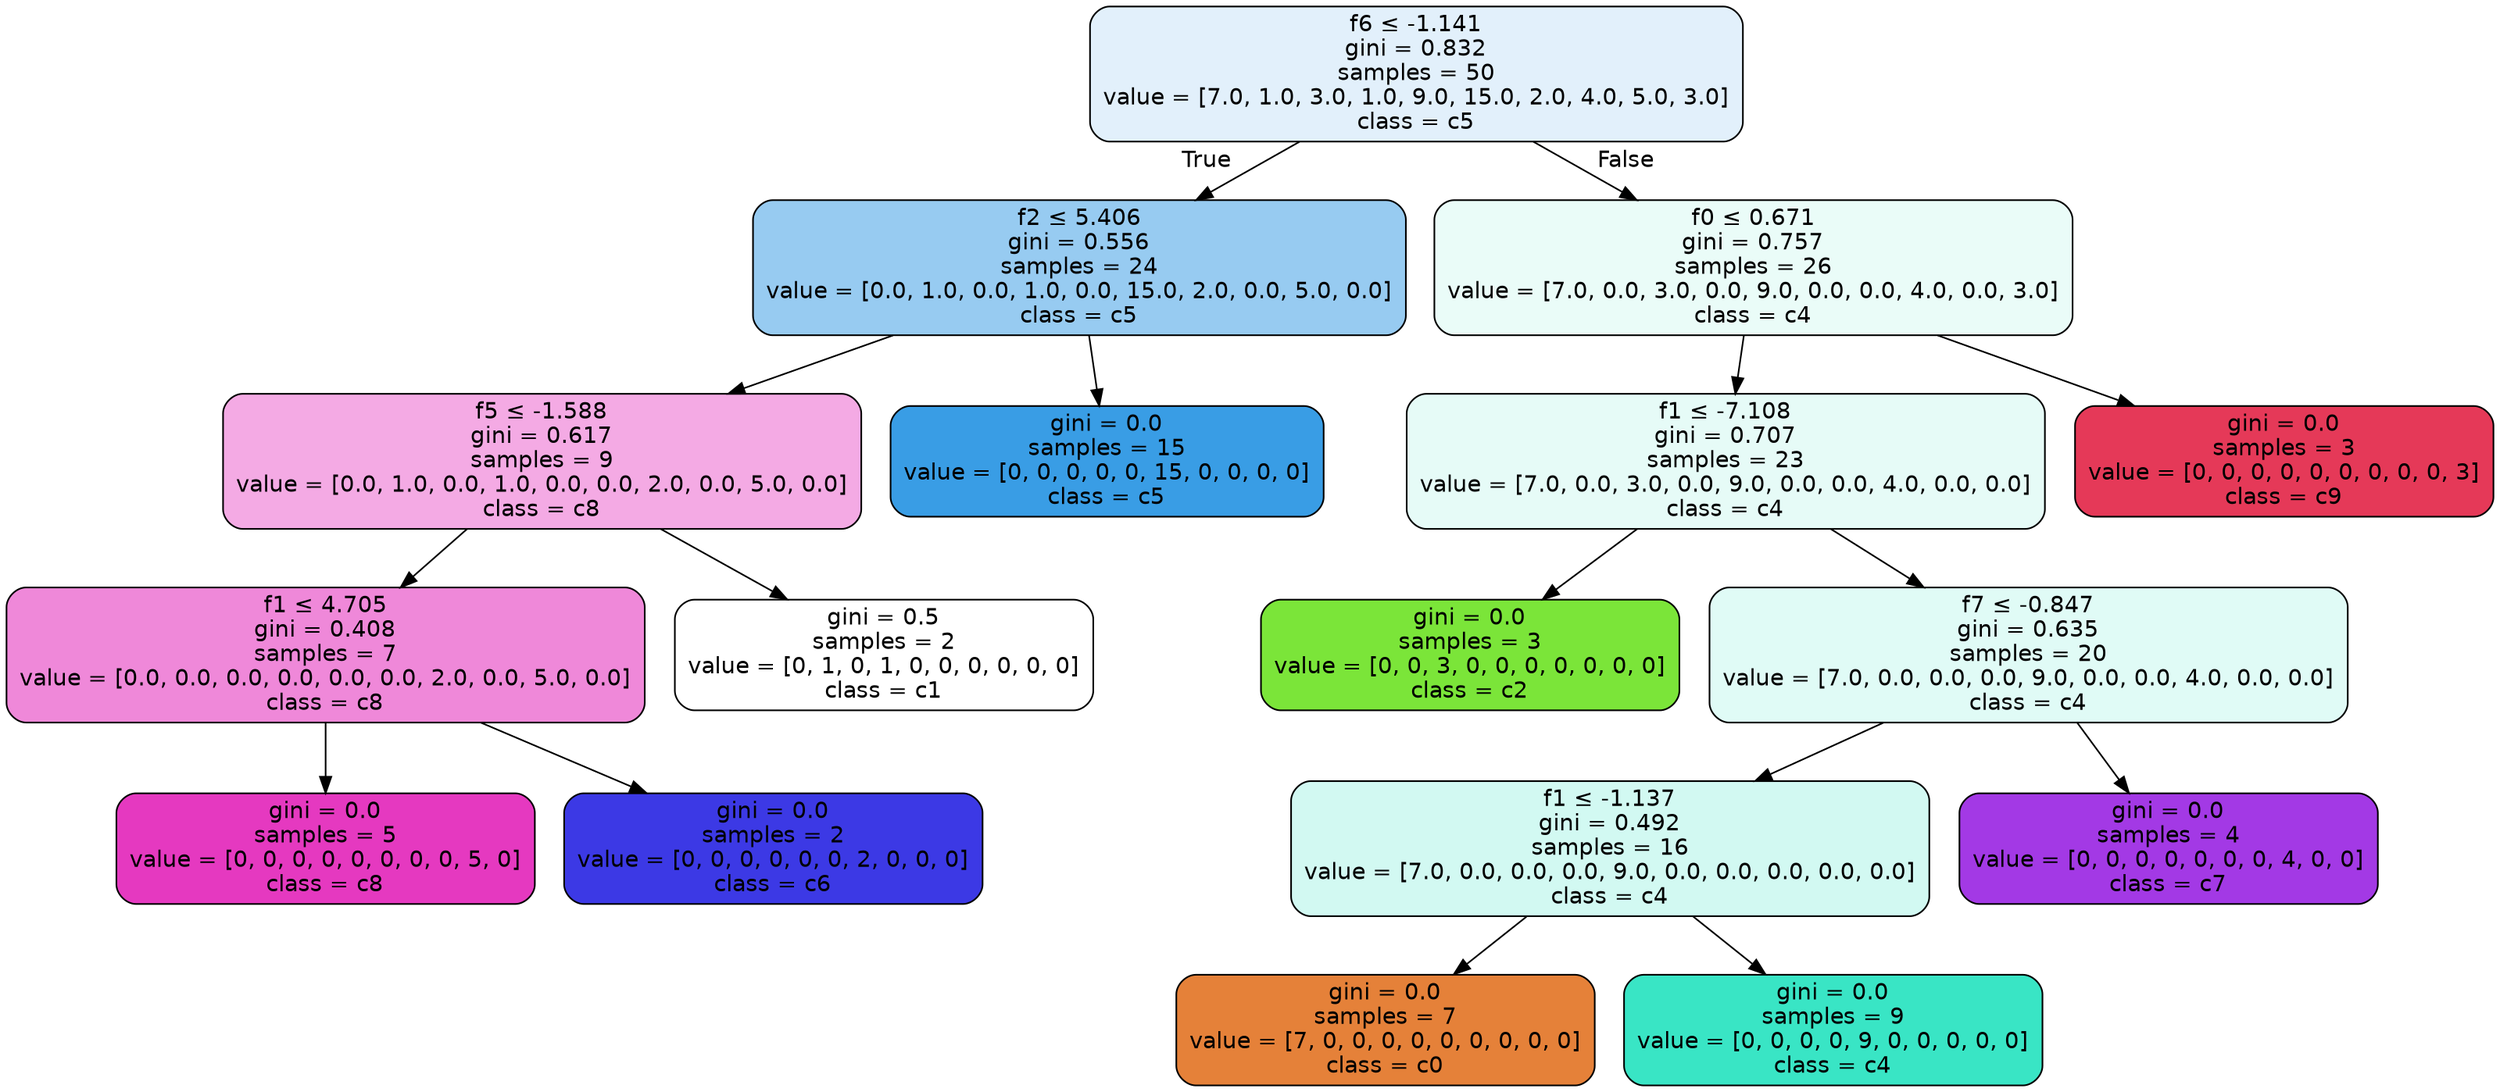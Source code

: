 digraph Tree {
node [shape=box, style="filled, rounded", color="black", fontname=helvetica] ;
edge [fontname=helvetica] ;
0 [label=<f6 &le; -1.141<br/>gini = 0.832<br/>samples = 50<br/>value = [7.0, 1.0, 3.0, 1.0, 9.0, 15.0, 2.0, 4.0, 5.0, 3.0]<br/>class = c5>, fillcolor="#399de525"] ;
1 [label=<f2 &le; 5.406<br/>gini = 0.556<br/>samples = 24<br/>value = [0.0, 1.0, 0.0, 1.0, 0.0, 15.0, 2.0, 0.0, 5.0, 0.0]<br/>class = c5>, fillcolor="#399de586"] ;
0 -> 1 [labeldistance=2.5, labelangle=45, headlabel="True"] ;
2 [label=<f5 &le; -1.588<br/>gini = 0.617<br/>samples = 9<br/>value = [0.0, 1.0, 0.0, 1.0, 0.0, 0.0, 2.0, 0.0, 5.0, 0.0]<br/>class = c8>, fillcolor="#e539c06d"] ;
1 -> 2 ;
3 [label=<f1 &le; 4.705<br/>gini = 0.408<br/>samples = 7<br/>value = [0.0, 0.0, 0.0, 0.0, 0.0, 0.0, 2.0, 0.0, 5.0, 0.0]<br/>class = c8>, fillcolor="#e539c099"] ;
2 -> 3 ;
4 [label=<gini = 0.0<br/>samples = 5<br/>value = [0, 0, 0, 0, 0, 0, 0, 0, 5, 0]<br/>class = c8>, fillcolor="#e539c0ff"] ;
3 -> 4 ;
5 [label=<gini = 0.0<br/>samples = 2<br/>value = [0, 0, 0, 0, 0, 0, 2, 0, 0, 0]<br/>class = c6>, fillcolor="#3c39e5ff"] ;
3 -> 5 ;
6 [label=<gini = 0.5<br/>samples = 2<br/>value = [0, 1, 0, 1, 0, 0, 0, 0, 0, 0]<br/>class = c1>, fillcolor="#e2e53900"] ;
2 -> 6 ;
7 [label=<gini = 0.0<br/>samples = 15<br/>value = [0, 0, 0, 0, 0, 15, 0, 0, 0, 0]<br/>class = c5>, fillcolor="#399de5ff"] ;
1 -> 7 ;
8 [label=<f0 &le; 0.671<br/>gini = 0.757<br/>samples = 26<br/>value = [7.0, 0.0, 3.0, 0.0, 9.0, 0.0, 0.0, 4.0, 0.0, 3.0]<br/>class = c4>, fillcolor="#39e5c51b"] ;
0 -> 8 [labeldistance=2.5, labelangle=-45, headlabel="False"] ;
9 [label=<f1 &le; -7.108<br/>gini = 0.707<br/>samples = 23<br/>value = [7.0, 0.0, 3.0, 0.0, 9.0, 0.0, 0.0, 4.0, 0.0, 0.0]<br/>class = c4>, fillcolor="#39e5c520"] ;
8 -> 9 ;
10 [label=<gini = 0.0<br/>samples = 3<br/>value = [0, 0, 3, 0, 0, 0, 0, 0, 0, 0]<br/>class = c2>, fillcolor="#7be539ff"] ;
9 -> 10 ;
11 [label=<f7 &le; -0.847<br/>gini = 0.635<br/>samples = 20<br/>value = [7.0, 0.0, 0.0, 0.0, 9.0, 0.0, 0.0, 4.0, 0.0, 0.0]<br/>class = c4>, fillcolor="#39e5c527"] ;
9 -> 11 ;
12 [label=<f1 &le; -1.137<br/>gini = 0.492<br/>samples = 16<br/>value = [7.0, 0.0, 0.0, 0.0, 9.0, 0.0, 0.0, 0.0, 0.0, 0.0]<br/>class = c4>, fillcolor="#39e5c539"] ;
11 -> 12 ;
13 [label=<gini = 0.0<br/>samples = 7<br/>value = [7, 0, 0, 0, 0, 0, 0, 0, 0, 0]<br/>class = c0>, fillcolor="#e58139ff"] ;
12 -> 13 ;
14 [label=<gini = 0.0<br/>samples = 9<br/>value = [0, 0, 0, 0, 9, 0, 0, 0, 0, 0]<br/>class = c4>, fillcolor="#39e5c5ff"] ;
12 -> 14 ;
15 [label=<gini = 0.0<br/>samples = 4<br/>value = [0, 0, 0, 0, 0, 0, 0, 4, 0, 0]<br/>class = c7>, fillcolor="#a339e5ff"] ;
11 -> 15 ;
16 [label=<gini = 0.0<br/>samples = 3<br/>value = [0, 0, 0, 0, 0, 0, 0, 0, 0, 3]<br/>class = c9>, fillcolor="#e53958ff"] ;
8 -> 16 ;
}
